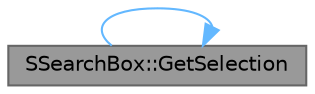 digraph "SSearchBox::GetSelection"
{
 // INTERACTIVE_SVG=YES
 // LATEX_PDF_SIZE
  bgcolor="transparent";
  edge [fontname=Helvetica,fontsize=10,labelfontname=Helvetica,labelfontsize=10];
  node [fontname=Helvetica,fontsize=10,shape=box,height=0.2,width=0.4];
  rankdir="LR";
  Node1 [id="Node000001",label="SSearchBox::GetSelection",height=0.2,width=0.4,color="gray40", fillcolor="grey60", style="filled", fontcolor="black",tooltip="Get the current selection."];
  Node1 -> Node1 [id="edge1_Node000001_Node000001",color="steelblue1",style="solid",tooltip=" "];
}

